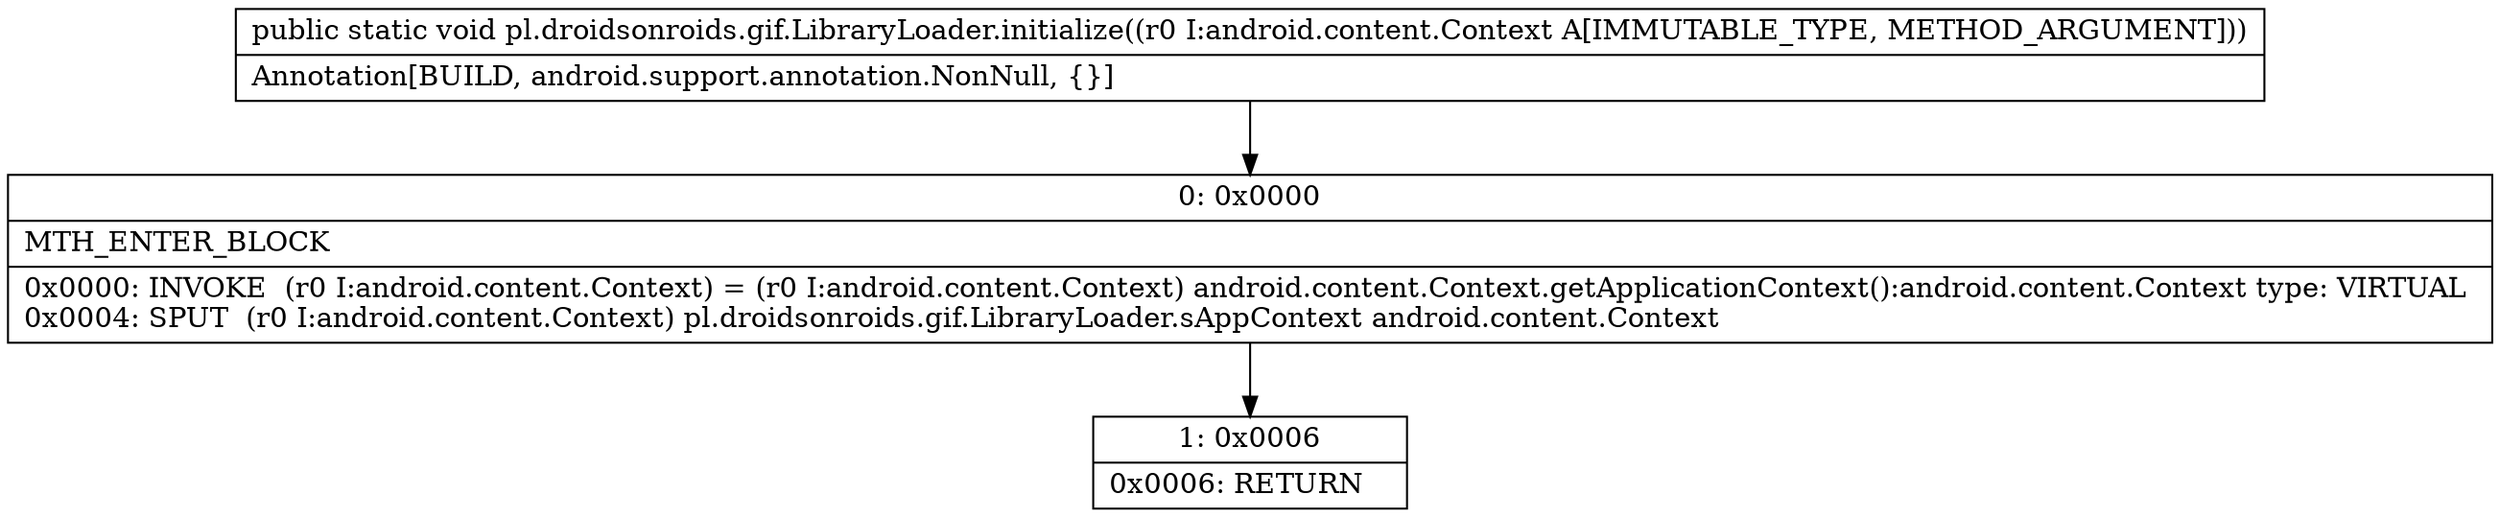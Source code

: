 digraph "CFG forpl.droidsonroids.gif.LibraryLoader.initialize(Landroid\/content\/Context;)V" {
Node_0 [shape=record,label="{0\:\ 0x0000|MTH_ENTER_BLOCK\l|0x0000: INVOKE  (r0 I:android.content.Context) = (r0 I:android.content.Context) android.content.Context.getApplicationContext():android.content.Context type: VIRTUAL \l0x0004: SPUT  (r0 I:android.content.Context) pl.droidsonroids.gif.LibraryLoader.sAppContext android.content.Context \l}"];
Node_1 [shape=record,label="{1\:\ 0x0006|0x0006: RETURN   \l}"];
MethodNode[shape=record,label="{public static void pl.droidsonroids.gif.LibraryLoader.initialize((r0 I:android.content.Context A[IMMUTABLE_TYPE, METHOD_ARGUMENT]))  | Annotation[BUILD, android.support.annotation.NonNull, \{\}]\l}"];
MethodNode -> Node_0;
Node_0 -> Node_1;
}

